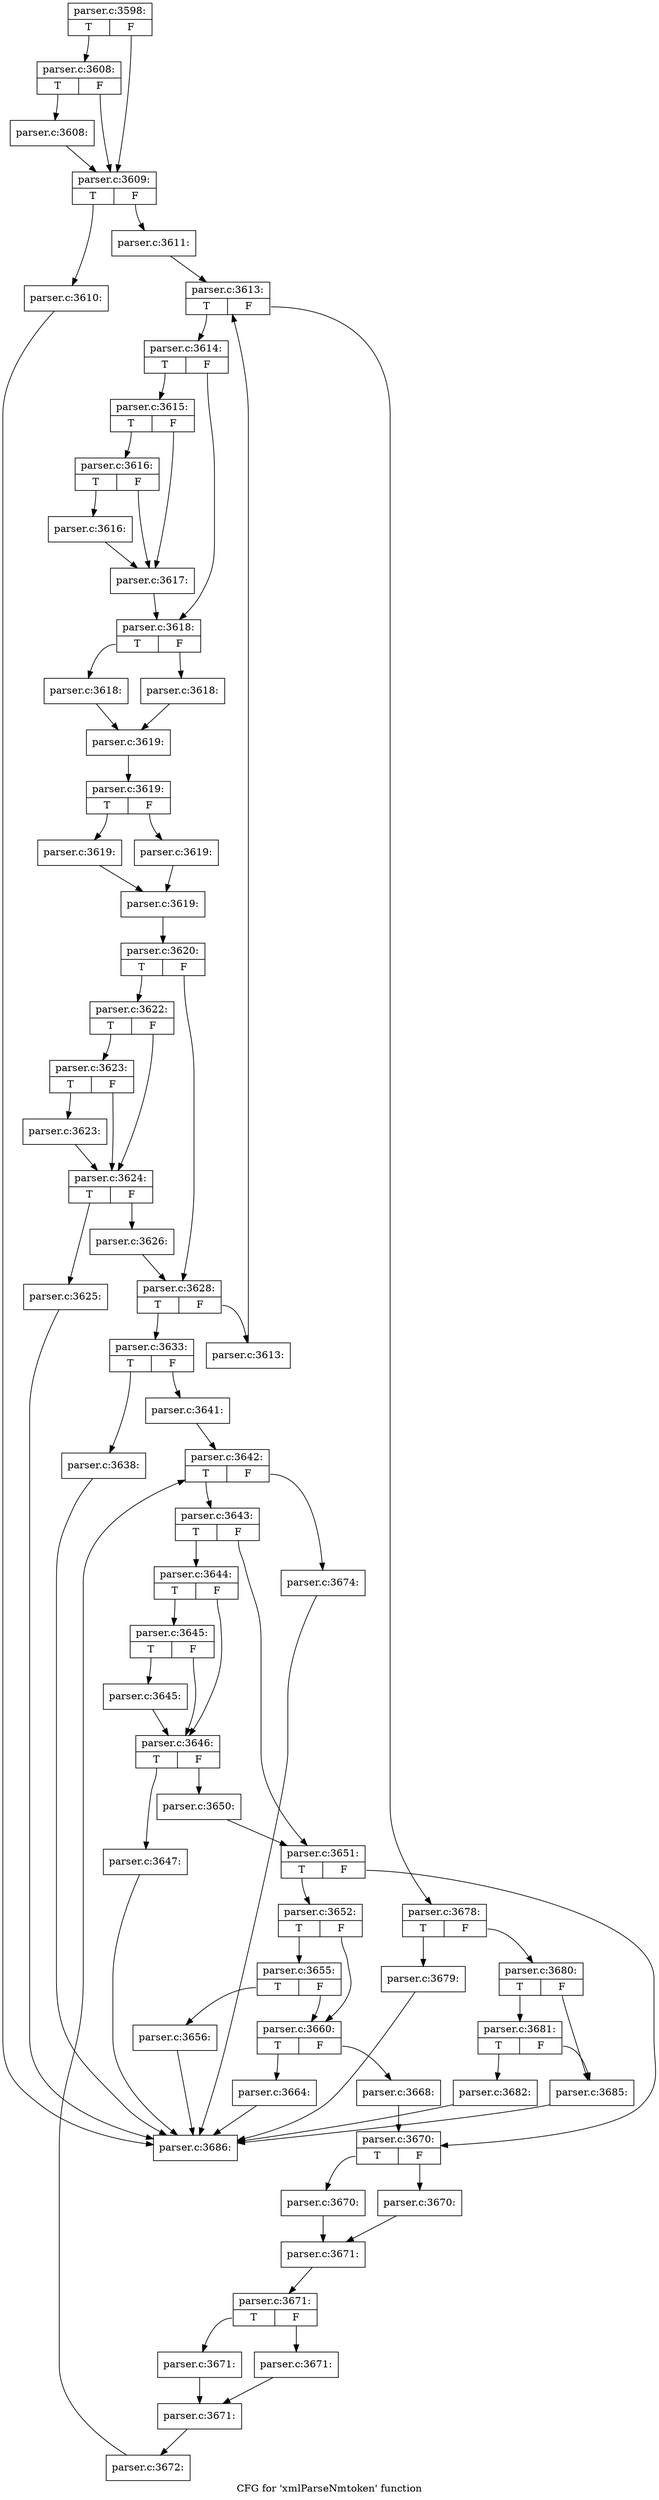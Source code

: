 digraph "CFG for 'xmlParseNmtoken' function" {
	label="CFG for 'xmlParseNmtoken' function";

	Node0x55d73b8540d0 [shape=record,label="{parser.c:3598:|{<s0>T|<s1>F}}"];
	Node0x55d73b8540d0:s0 -> Node0x55d73b7b57b0;
	Node0x55d73b8540d0:s1 -> Node0x55d73b7b5760;
	Node0x55d73b7b57b0 [shape=record,label="{parser.c:3608:|{<s0>T|<s1>F}}"];
	Node0x55d73b7b57b0:s0 -> Node0x55d73b7b5710;
	Node0x55d73b7b57b0:s1 -> Node0x55d73b7b5760;
	Node0x55d73b7b5710 [shape=record,label="{parser.c:3608:}"];
	Node0x55d73b7b5710 -> Node0x55d73b7b5760;
	Node0x55d73b7b5760 [shape=record,label="{parser.c:3609:|{<s0>T|<s1>F}}"];
	Node0x55d73b7b5760:s0 -> Node0x55d73b7b6120;
	Node0x55d73b7b5760:s1 -> Node0x55d73b7b6170;
	Node0x55d73b7b6120 [shape=record,label="{parser.c:3610:}"];
	Node0x55d73b7b6120 -> Node0x55d73b853d20;
	Node0x55d73b7b6170 [shape=record,label="{parser.c:3611:}"];
	Node0x55d73b7b6170 -> Node0x55d73b7b7010;
	Node0x55d73b7b7010 [shape=record,label="{parser.c:3613:|{<s0>T|<s1>F}}"];
	Node0x55d73b7b7010:s0 -> Node0x55d73b814030;
	Node0x55d73b7b7010:s1 -> Node0x55d73b7b7200;
	Node0x55d73b814030 [shape=record,label="{parser.c:3614:|{<s0>T|<s1>F}}"];
	Node0x55d73b814030:s0 -> Node0x55d73b7b7610;
	Node0x55d73b814030:s1 -> Node0x55d73b7b7660;
	Node0x55d73b7b7610 [shape=record,label="{parser.c:3615:|{<s0>T|<s1>F}}"];
	Node0x55d73b7b7610:s0 -> Node0x55d73b7b7c50;
	Node0x55d73b7b7610:s1 -> Node0x55d73b7b7c00;
	Node0x55d73b7b7c50 [shape=record,label="{parser.c:3616:|{<s0>T|<s1>F}}"];
	Node0x55d73b7b7c50:s0 -> Node0x55d73b7b7bb0;
	Node0x55d73b7b7c50:s1 -> Node0x55d73b7b7c00;
	Node0x55d73b7b7bb0 [shape=record,label="{parser.c:3616:}"];
	Node0x55d73b7b7bb0 -> Node0x55d73b7b7c00;
	Node0x55d73b7b7c00 [shape=record,label="{parser.c:3617:}"];
	Node0x55d73b7b7c00 -> Node0x55d73b7b7660;
	Node0x55d73b7b7660 [shape=record,label="{parser.c:3618:|{<s0>T|<s1>F}}"];
	Node0x55d73b7b7660:s0 -> Node0x55d73b7b88a0;
	Node0x55d73b7b7660:s1 -> Node0x55d73b7b8940;
	Node0x55d73b7b88a0 [shape=record,label="{parser.c:3618:}"];
	Node0x55d73b7b88a0 -> Node0x55d73b7b88f0;
	Node0x55d73b7b8940 [shape=record,label="{parser.c:3618:}"];
	Node0x55d73b7b8940 -> Node0x55d73b7b88f0;
	Node0x55d73b7b88f0 [shape=record,label="{parser.c:3619:}"];
	Node0x55d73b7b88f0 -> Node0x55d73b871310;
	Node0x55d73b871310 [shape=record,label="{parser.c:3619:|{<s0>T|<s1>F}}"];
	Node0x55d73b871310:s0 -> Node0x55d73b871570;
	Node0x55d73b871310:s1 -> Node0x55d73b871610;
	Node0x55d73b871570 [shape=record,label="{parser.c:3619:}"];
	Node0x55d73b871570 -> Node0x55d73b8715c0;
	Node0x55d73b871610 [shape=record,label="{parser.c:3619:}"];
	Node0x55d73b871610 -> Node0x55d73b8715c0;
	Node0x55d73b8715c0 [shape=record,label="{parser.c:3619:}"];
	Node0x55d73b8715c0 -> Node0x55d73b871270;
	Node0x55d73b871270 [shape=record,label="{parser.c:3620:|{<s0>T|<s1>F}}"];
	Node0x55d73b871270:s0 -> Node0x55d73b8712c0;
	Node0x55d73b871270:s1 -> Node0x55d73b872b70;
	Node0x55d73b8712c0 [shape=record,label="{parser.c:3622:|{<s0>T|<s1>F}}"];
	Node0x55d73b8712c0:s0 -> Node0x55d73b8730b0;
	Node0x55d73b8712c0:s1 -> Node0x55d73b873060;
	Node0x55d73b8730b0 [shape=record,label="{parser.c:3623:|{<s0>T|<s1>F}}"];
	Node0x55d73b8730b0:s0 -> Node0x55d73b873010;
	Node0x55d73b8730b0:s1 -> Node0x55d73b873060;
	Node0x55d73b873010 [shape=record,label="{parser.c:3623:}"];
	Node0x55d73b873010 -> Node0x55d73b873060;
	Node0x55d73b873060 [shape=record,label="{parser.c:3624:|{<s0>T|<s1>F}}"];
	Node0x55d73b873060:s0 -> Node0x55d73b873c40;
	Node0x55d73b873060:s1 -> Node0x55d73b873c90;
	Node0x55d73b873c40 [shape=record,label="{parser.c:3625:}"];
	Node0x55d73b873c40 -> Node0x55d73b853d20;
	Node0x55d73b873c90 [shape=record,label="{parser.c:3626:}"];
	Node0x55d73b873c90 -> Node0x55d73b872b70;
	Node0x55d73b872b70 [shape=record,label="{parser.c:3628:|{<s0>T|<s1>F}}"];
	Node0x55d73b872b70:s0 -> Node0x55d73b874520;
	Node0x55d73b872b70:s1 -> Node0x55d73b874570;
	Node0x55d73b874520 [shape=record,label="{parser.c:3633:|{<s0>T|<s1>F}}"];
	Node0x55d73b874520:s0 -> Node0x55d73b875380;
	Node0x55d73b874520:s1 -> Node0x55d73b8753d0;
	Node0x55d73b875380 [shape=record,label="{parser.c:3638:}"];
	Node0x55d73b875380 -> Node0x55d73b853d20;
	Node0x55d73b8753d0 [shape=record,label="{parser.c:3641:}"];
	Node0x55d73b8753d0 -> Node0x55d73b875d90;
	Node0x55d73b875d90 [shape=record,label="{parser.c:3642:|{<s0>T|<s1>F}}"];
	Node0x55d73b875d90:s0 -> Node0x55d73b8761f0;
	Node0x55d73b875d90:s1 -> Node0x55d73b875fb0;
	Node0x55d73b8761f0 [shape=record,label="{parser.c:3643:|{<s0>T|<s1>F}}"];
	Node0x55d73b8761f0:s0 -> Node0x55d73b8763e0;
	Node0x55d73b8761f0:s1 -> Node0x55d73b876430;
	Node0x55d73b8763e0 [shape=record,label="{parser.c:3644:|{<s0>T|<s1>F}}"];
	Node0x55d73b8763e0:s0 -> Node0x55d73b876a20;
	Node0x55d73b8763e0:s1 -> Node0x55d73b8769d0;
	Node0x55d73b876a20 [shape=record,label="{parser.c:3645:|{<s0>T|<s1>F}}"];
	Node0x55d73b876a20:s0 -> Node0x55d73b876980;
	Node0x55d73b876a20:s1 -> Node0x55d73b8769d0;
	Node0x55d73b876980 [shape=record,label="{parser.c:3645:}"];
	Node0x55d73b876980 -> Node0x55d73b8769d0;
	Node0x55d73b8769d0 [shape=record,label="{parser.c:3646:|{<s0>T|<s1>F}}"];
	Node0x55d73b8769d0:s0 -> Node0x55d73b8775b0;
	Node0x55d73b8769d0:s1 -> Node0x55d73b877600;
	Node0x55d73b8775b0 [shape=record,label="{parser.c:3647:}"];
	Node0x55d73b8775b0 -> Node0x55d73b853d20;
	Node0x55d73b877600 [shape=record,label="{parser.c:3650:}"];
	Node0x55d73b877600 -> Node0x55d73b876430;
	Node0x55d73b876430 [shape=record,label="{parser.c:3651:|{<s0>T|<s1>F}}"];
	Node0x55d73b876430:s0 -> Node0x55d73b877f00;
	Node0x55d73b876430:s1 -> Node0x55d73b877f50;
	Node0x55d73b877f00 [shape=record,label="{parser.c:3652:|{<s0>T|<s1>F}}"];
	Node0x55d73b877f00:s0 -> Node0x55d73b878750;
	Node0x55d73b877f00:s1 -> Node0x55d73b878700;
	Node0x55d73b878750 [shape=record,label="{parser.c:3655:|{<s0>T|<s1>F}}"];
	Node0x55d73b878750:s0 -> Node0x55d73b8786b0;
	Node0x55d73b878750:s1 -> Node0x55d73b878700;
	Node0x55d73b8786b0 [shape=record,label="{parser.c:3656:}"];
	Node0x55d73b8786b0 -> Node0x55d73b853d20;
	Node0x55d73b878700 [shape=record,label="{parser.c:3660:|{<s0>T|<s1>F}}"];
	Node0x55d73b878700:s0 -> Node0x55d73b879df0;
	Node0x55d73b878700:s1 -> Node0x55d73b879e40;
	Node0x55d73b879df0 [shape=record,label="{parser.c:3664:}"];
	Node0x55d73b879df0 -> Node0x55d73b853d20;
	Node0x55d73b879e40 [shape=record,label="{parser.c:3668:}"];
	Node0x55d73b879e40 -> Node0x55d73b877f50;
	Node0x55d73b877f50 [shape=record,label="{parser.c:3670:|{<s0>T|<s1>F}}"];
	Node0x55d73b877f50:s0 -> Node0x55d73b87a8e0;
	Node0x55d73b877f50:s1 -> Node0x55d73b87a980;
	Node0x55d73b87a8e0 [shape=record,label="{parser.c:3670:}"];
	Node0x55d73b87a8e0 -> Node0x55d73b87a930;
	Node0x55d73b87a980 [shape=record,label="{parser.c:3670:}"];
	Node0x55d73b87a980 -> Node0x55d73b87a930;
	Node0x55d73b87a930 [shape=record,label="{parser.c:3671:}"];
	Node0x55d73b87a930 -> Node0x55d73b87b540;
	Node0x55d73b87b540 [shape=record,label="{parser.c:3671:|{<s0>T|<s1>F}}"];
	Node0x55d73b87b540:s0 -> Node0x55d73b87b7a0;
	Node0x55d73b87b540:s1 -> Node0x55d73b87b840;
	Node0x55d73b87b7a0 [shape=record,label="{parser.c:3671:}"];
	Node0x55d73b87b7a0 -> Node0x55d73b87b7f0;
	Node0x55d73b87b840 [shape=record,label="{parser.c:3671:}"];
	Node0x55d73b87b840 -> Node0x55d73b87b7f0;
	Node0x55d73b87b7f0 [shape=record,label="{parser.c:3671:}"];
	Node0x55d73b87b7f0 -> Node0x55d73b87b4a0;
	Node0x55d73b87b4a0 [shape=record,label="{parser.c:3672:}"];
	Node0x55d73b87b4a0 -> Node0x55d73b875d90;
	Node0x55d73b875fb0 [shape=record,label="{parser.c:3674:}"];
	Node0x55d73b875fb0 -> Node0x55d73b853d20;
	Node0x55d73b874570 [shape=record,label="{parser.c:3613:}"];
	Node0x55d73b874570 -> Node0x55d73b7b7010;
	Node0x55d73b7b7200 [shape=record,label="{parser.c:3678:|{<s0>T|<s1>F}}"];
	Node0x55d73b7b7200:s0 -> Node0x55d73b87b4f0;
	Node0x55d73b7b7200:s1 -> Node0x55d73b87d410;
	Node0x55d73b87b4f0 [shape=record,label="{parser.c:3679:}"];
	Node0x55d73b87b4f0 -> Node0x55d73b853d20;
	Node0x55d73b87d410 [shape=record,label="{parser.c:3680:|{<s0>T|<s1>F}}"];
	Node0x55d73b87d410:s0 -> Node0x55d73b87d910;
	Node0x55d73b87d410:s1 -> Node0x55d73b87d8c0;
	Node0x55d73b87d910 [shape=record,label="{parser.c:3681:|{<s0>T|<s1>F}}"];
	Node0x55d73b87d910:s0 -> Node0x55d73b87d870;
	Node0x55d73b87d910:s1 -> Node0x55d73b87d8c0;
	Node0x55d73b87d870 [shape=record,label="{parser.c:3682:}"];
	Node0x55d73b87d870 -> Node0x55d73b853d20;
	Node0x55d73b87d8c0 [shape=record,label="{parser.c:3685:}"];
	Node0x55d73b87d8c0 -> Node0x55d73b853d20;
	Node0x55d73b853d20 [shape=record,label="{parser.c:3686:}"];
}
